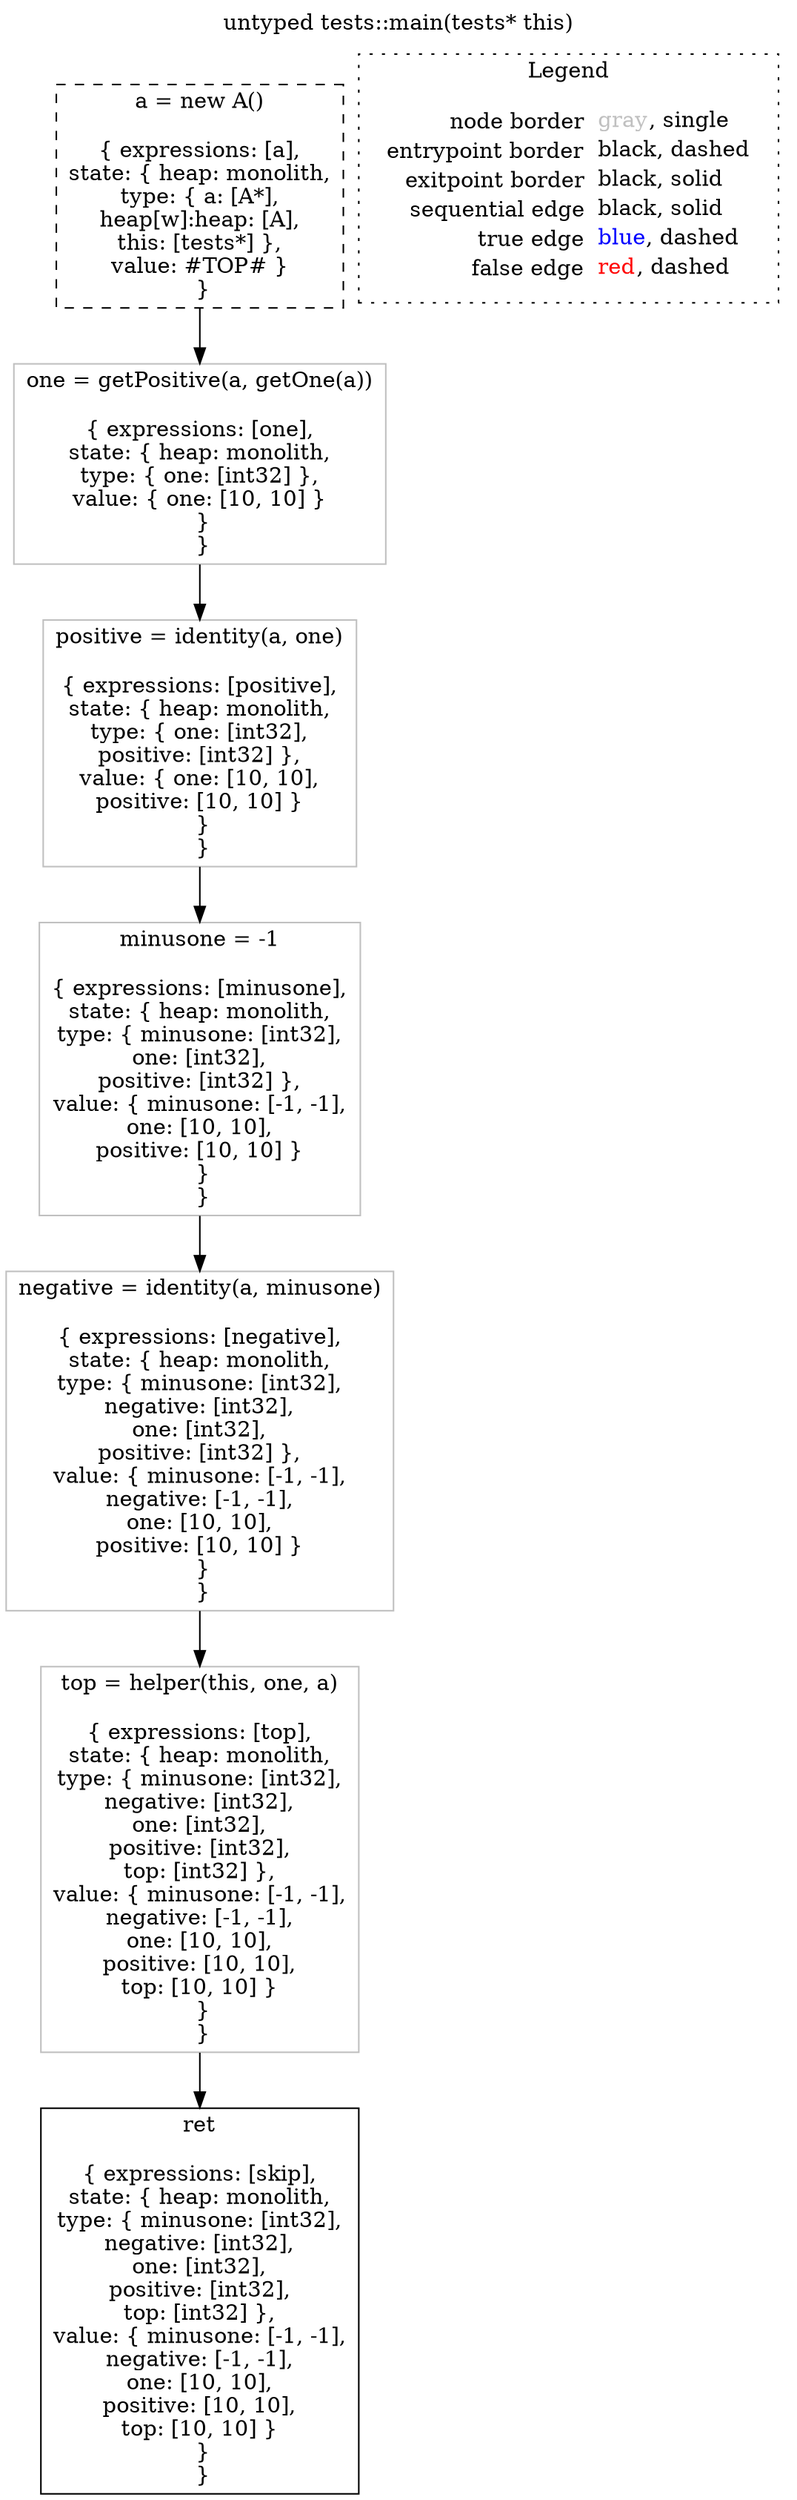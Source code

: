 digraph "untyped tests::main(tests* this)" {
edge ["dir"="forward"]
graph ["label"="untyped tests::main(tests* this)","labelloc"="t"]
"node0" ["label"=<a = new A()<br/><br/>{ expressions: [a],<br/>state: { heap: monolith,<br/>type: { a: [A*],<br/>heap[w]:heap: [A],<br/>this: [tests*] },<br/>value: #TOP# }<br/> }<br/>>,"shape"="rect","id"="node0","color"="black","style"="dashed"]
"node3" ["label"=<one = getPositive(a, getOne(a))<br/><br/>{ expressions: [one],<br/>state: { heap: monolith,<br/>type: { one: [int32] },<br/>value: { one: [10, 10] }<br/> }<br/> }<br/>>,"shape"="rect","id"="node3","color"="gray"]
"node9" ["label"=<positive = identity(a, one)<br/><br/>{ expressions: [positive],<br/>state: { heap: monolith,<br/>type: { one: [int32],<br/>positive: [int32] },<br/>value: { one: [10, 10],<br/>positive: [10, 10] }<br/> }<br/> }<br/>>,"shape"="rect","id"="node9","color"="gray"]
"node14" ["label"=<minusone = -1<br/><br/>{ expressions: [minusone],<br/>state: { heap: monolith,<br/>type: { minusone: [int32],<br/>one: [int32],<br/>positive: [int32] },<br/>value: { minusone: [-1, -1],<br/>one: [10, 10],<br/>positive: [10, 10] }<br/> }<br/> }<br/>>,"shape"="rect","id"="node14","color"="gray"]
"node17" ["label"=<negative = identity(a, minusone)<br/><br/>{ expressions: [negative],<br/>state: { heap: monolith,<br/>type: { minusone: [int32],<br/>negative: [int32],<br/>one: [int32],<br/>positive: [int32] },<br/>value: { minusone: [-1, -1],<br/>negative: [-1, -1],<br/>one: [10, 10],<br/>positive: [10, 10] }<br/> }<br/> }<br/>>,"shape"="rect","id"="node17","color"="gray"]
"node22" ["label"=<top = helper(this, one, a)<br/><br/>{ expressions: [top],<br/>state: { heap: monolith,<br/>type: { minusone: [int32],<br/>negative: [int32],<br/>one: [int32],<br/>positive: [int32],<br/>top: [int32] },<br/>value: { minusone: [-1, -1],<br/>negative: [-1, -1],<br/>one: [10, 10],<br/>positive: [10, 10],<br/>top: [10, 10] }<br/> }<br/> }<br/>>,"shape"="rect","id"="node22","color"="gray"]
"node28" ["label"=<ret<br/><br/>{ expressions: [skip],<br/>state: { heap: monolith,<br/>type: { minusone: [int32],<br/>negative: [int32],<br/>one: [int32],<br/>positive: [int32],<br/>top: [int32] },<br/>value: { minusone: [-1, -1],<br/>negative: [-1, -1],<br/>one: [10, 10],<br/>positive: [10, 10],<br/>top: [10, 10] }<br/> }<br/> }<br/>>,"shape"="rect","id"="node28","color"="black"]
subgraph "cluster_legend" {
edge ["dir"="none"]
graph ["label"=<Legend>,"style"="dotted"]
"legend" ["label"=<<table border="0" cellpadding="2" cellspacing="0" cellborder="0"><tr><td align="right">node border&nbsp;</td><td align="left"><font color="gray">gray</font>, single</td></tr><tr><td align="right">entrypoint border&nbsp;</td><td align="left"><font color="black">black</font>, dashed</td></tr><tr><td align="right">exitpoint border&nbsp;</td><td align="left"><font color="black">black</font>, solid</td></tr><tr><td align="right">sequential edge&nbsp;</td><td align="left"><font color="black">black</font>, solid</td></tr><tr><td align="right">true edge&nbsp;</td><td align="left"><font color="blue">blue</font>, dashed</td></tr><tr><td align="right">false edge&nbsp;</td><td align="left"><font color="red">red</font>, dashed</td></tr></table>>,"shape"="none"]
}
"node0" -> "node3" ["color"="black"]
"node3" -> "node9" ["color"="black"]
"node9" -> "node14" ["color"="black"]
"node14" -> "node17" ["color"="black"]
"node17" -> "node22" ["color"="black"]
"node22" -> "node28" ["color"="black"]
}